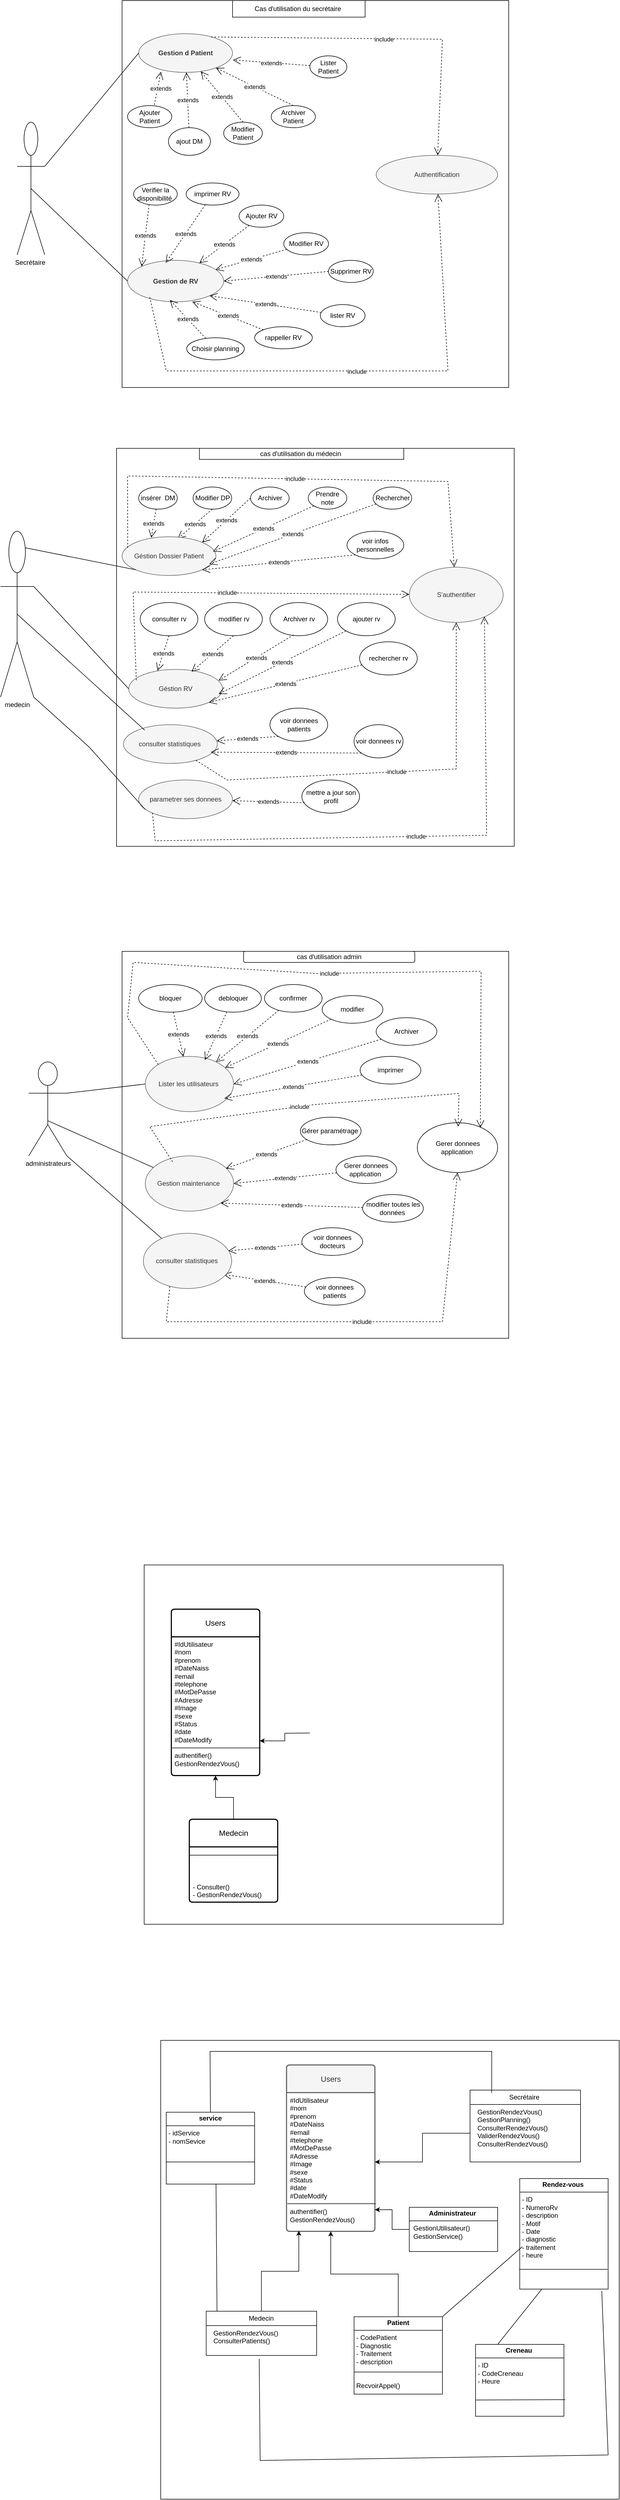 <mxfile version="24.8.8">
  <diagram id="C5RBs43oDa-KdzZeNtuy" name="Page-1">
    <mxGraphModel dx="1615" dy="803" grid="1" gridSize="10" guides="1" tooltips="1" connect="1" arrows="1" fold="1" page="1" pageScale="1" pageWidth="827" pageHeight="1169" math="0" shadow="0">
      <root>
        <mxCell id="WIyWlLk6GJQsqaUBKTNV-0" />
        <mxCell id="WIyWlLk6GJQsqaUBKTNV-1" parent="WIyWlLk6GJQsqaUBKTNV-0" />
        <mxCell id="-azY2W3yGZLZTdUkkEGY-0" value="" style="whiteSpace=wrap;html=1;aspect=fixed;" parent="WIyWlLk6GJQsqaUBKTNV-1" vertex="1">
          <mxGeometry x="250" y="20" width="700" height="700" as="geometry" />
        </mxCell>
        <mxCell id="QETnrpiUQnyJiMyGGkn6-22" value="" style="whiteSpace=wrap;html=1;aspect=fixed;" vertex="1" parent="WIyWlLk6GJQsqaUBKTNV-1">
          <mxGeometry x="320" y="3710" width="830" height="830" as="geometry" />
        </mxCell>
        <mxCell id="-azY2W3yGZLZTdUkkEGY-1" value="Cas d&#39;utilisation du secrétaire&amp;nbsp;" style="rounded=0;whiteSpace=wrap;html=1;" parent="WIyWlLk6GJQsqaUBKTNV-1" vertex="1">
          <mxGeometry x="450" y="20" width="240" height="30" as="geometry" />
        </mxCell>
        <mxCell id="-azY2W3yGZLZTdUkkEGY-2" value="Secrétaire&amp;nbsp;" style="shape=umlActor;verticalLabelPosition=bottom;verticalAlign=top;html=1;outlineConnect=0;" parent="WIyWlLk6GJQsqaUBKTNV-1" vertex="1">
          <mxGeometry x="60" y="240" width="50" height="240" as="geometry" />
        </mxCell>
        <mxCell id="-azY2W3yGZLZTdUkkEGY-4" value="Gestion d Patient" style="ellipse;whiteSpace=wrap;html=1;fillColor=#f5f5f5;fontColor=#333333;strokeColor=#666666;fontStyle=1" parent="WIyWlLk6GJQsqaUBKTNV-1" vertex="1">
          <mxGeometry x="280" y="80" width="170" height="70" as="geometry" />
        </mxCell>
        <mxCell id="-azY2W3yGZLZTdUkkEGY-6" value="extends" style="endArrow=open;endSize=12;dashed=1;html=1;rounded=0;exitX=0.5;exitY=1;exitDx=0;exitDy=0;entryX=0.238;entryY=0.983;entryDx=0;entryDy=0;entryPerimeter=0;" parent="WIyWlLk6GJQsqaUBKTNV-1" source="-azY2W3yGZLZTdUkkEGY-7" target="-azY2W3yGZLZTdUkkEGY-4" edge="1">
          <mxGeometry x="0.408" y="-6" width="160" relative="1" as="geometry">
            <mxPoint x="310" y="280" as="sourcePoint" />
            <mxPoint x="310" y="170" as="targetPoint" />
            <Array as="points" />
            <mxPoint y="-1" as="offset" />
          </mxGeometry>
        </mxCell>
        <mxCell id="-azY2W3yGZLZTdUkkEGY-7" value="Ajouter Patient" style="ellipse;whiteSpace=wrap;html=1;" parent="WIyWlLk6GJQsqaUBKTNV-1" vertex="1">
          <mxGeometry x="260" y="210" width="80" height="40" as="geometry" />
        </mxCell>
        <mxCell id="-azY2W3yGZLZTdUkkEGY-8" value="" style="endArrow=none;html=1;rounded=0;exitX=1;exitY=0.333;exitDx=0;exitDy=0;exitPerimeter=0;entryX=0;entryY=0.5;entryDx=0;entryDy=0;" parent="WIyWlLk6GJQsqaUBKTNV-1" source="-azY2W3yGZLZTdUkkEGY-2" target="-azY2W3yGZLZTdUkkEGY-4" edge="1">
          <mxGeometry width="50" height="50" relative="1" as="geometry">
            <mxPoint x="200" y="390" as="sourcePoint" />
            <mxPoint x="250" y="340" as="targetPoint" />
          </mxGeometry>
        </mxCell>
        <mxCell id="-azY2W3yGZLZTdUkkEGY-9" value="Modifier Patient" style="ellipse;whiteSpace=wrap;html=1;" parent="WIyWlLk6GJQsqaUBKTNV-1" vertex="1">
          <mxGeometry x="434" y="240" width="70" height="40" as="geometry" />
        </mxCell>
        <mxCell id="-azY2W3yGZLZTdUkkEGY-10" value="extends" style="endArrow=open;endSize=12;dashed=1;html=1;rounded=0;exitX=0.5;exitY=0;exitDx=0;exitDy=0;" parent="WIyWlLk6GJQsqaUBKTNV-1" source="-azY2W3yGZLZTdUkkEGY-9" target="-azY2W3yGZLZTdUkkEGY-4" edge="1">
          <mxGeometry width="160" relative="1" as="geometry">
            <mxPoint x="429" y="280" as="sourcePoint" />
            <mxPoint x="444" y="330" as="targetPoint" />
            <Array as="points" />
          </mxGeometry>
        </mxCell>
        <mxCell id="-azY2W3yGZLZTdUkkEGY-12" value="Archiver Patient" style="ellipse;whiteSpace=wrap;html=1;" parent="WIyWlLk6GJQsqaUBKTNV-1" vertex="1">
          <mxGeometry x="520" y="210" width="80" height="40" as="geometry" />
        </mxCell>
        <mxCell id="-azY2W3yGZLZTdUkkEGY-13" value="extends" style="endArrow=open;endSize=12;dashed=1;html=1;rounded=0;exitX=0.5;exitY=0;exitDx=0;exitDy=0;" parent="WIyWlLk6GJQsqaUBKTNV-1" source="-azY2W3yGZLZTdUkkEGY-12" target="-azY2W3yGZLZTdUkkEGY-4" edge="1">
          <mxGeometry width="160" relative="1" as="geometry">
            <mxPoint x="492.5" y="310" as="sourcePoint" />
            <mxPoint x="407.5" y="362" as="targetPoint" />
            <Array as="points" />
          </mxGeometry>
        </mxCell>
        <mxCell id="-azY2W3yGZLZTdUkkEGY-16" value="Gestion de RV" style="ellipse;whiteSpace=wrap;html=1;fillColor=#f5f5f5;fontColor=#333333;strokeColor=#666666;fontStyle=1" parent="WIyWlLk6GJQsqaUBKTNV-1" vertex="1">
          <mxGeometry x="260" y="490" width="174" height="75" as="geometry" />
        </mxCell>
        <mxCell id="-azY2W3yGZLZTdUkkEGY-17" value="Supprimer RV" style="ellipse;whiteSpace=wrap;html=1;" parent="WIyWlLk6GJQsqaUBKTNV-1" vertex="1">
          <mxGeometry x="623.79" y="490" width="81" height="40" as="geometry" />
        </mxCell>
        <mxCell id="-azY2W3yGZLZTdUkkEGY-18" value="extends" style="endArrow=open;endSize=12;dashed=1;html=1;rounded=0;exitX=0;exitY=0.5;exitDx=0;exitDy=0;entryX=1;entryY=0.5;entryDx=0;entryDy=0;" parent="WIyWlLk6GJQsqaUBKTNV-1" source="-azY2W3yGZLZTdUkkEGY-17" target="-azY2W3yGZLZTdUkkEGY-16" edge="1">
          <mxGeometry width="160" relative="1" as="geometry">
            <mxPoint x="502.5" y="470" as="sourcePoint" />
            <mxPoint x="417.5" y="522" as="targetPoint" />
            <Array as="points" />
          </mxGeometry>
        </mxCell>
        <mxCell id="-azY2W3yGZLZTdUkkEGY-19" value="extends" style="endArrow=open;endSize=12;dashed=1;html=1;rounded=0;" parent="WIyWlLk6GJQsqaUBKTNV-1" source="-azY2W3yGZLZTdUkkEGY-22" target="-azY2W3yGZLZTdUkkEGY-16" edge="1">
          <mxGeometry width="160" relative="1" as="geometry">
            <mxPoint x="371" y="430" as="sourcePoint" />
            <mxPoint x="454" y="490" as="targetPoint" />
            <Array as="points" />
          </mxGeometry>
        </mxCell>
        <mxCell id="-azY2W3yGZLZTdUkkEGY-20" value="extends" style="endArrow=open;endSize=12;dashed=1;html=1;rounded=0;" parent="WIyWlLk6GJQsqaUBKTNV-1" source="-azY2W3yGZLZTdUkkEGY-21" target="-azY2W3yGZLZTdUkkEGY-16" edge="1">
          <mxGeometry width="160" relative="1" as="geometry">
            <mxPoint x="320" y="440" as="sourcePoint" />
            <mxPoint x="340" y="520" as="targetPoint" />
            <Array as="points" />
          </mxGeometry>
        </mxCell>
        <mxCell id="-azY2W3yGZLZTdUkkEGY-22" value="Modifier RV" style="ellipse;whiteSpace=wrap;html=1;" parent="WIyWlLk6GJQsqaUBKTNV-1" vertex="1">
          <mxGeometry x="542.79" y="440" width="81" height="40" as="geometry" />
        </mxCell>
        <mxCell id="-azY2W3yGZLZTdUkkEGY-26" value="" style="endArrow=open;endSize=12;dashed=1;html=1;rounded=0;exitX=0.772;exitY=0.084;exitDx=0;exitDy=0;exitPerimeter=0;" parent="WIyWlLk6GJQsqaUBKTNV-1" source="-azY2W3yGZLZTdUkkEGY-4" target="-azY2W3yGZLZTdUkkEGY-32" edge="1">
          <mxGeometry width="160" relative="1" as="geometry">
            <mxPoint x="320" y="440" as="sourcePoint" />
            <mxPoint x="348" y="535" as="targetPoint" />
            <Array as="points">
              <mxPoint x="830" y="90" />
            </Array>
          </mxGeometry>
        </mxCell>
        <mxCell id="-azY2W3yGZLZTdUkkEGY-33" value="include" style="edgeLabel;html=1;align=center;verticalAlign=middle;resizable=0;points=[];" parent="-azY2W3yGZLZTdUkkEGY-26" vertex="1" connectable="0">
          <mxGeometry x="-0.005" y="-1" relative="1" as="geometry">
            <mxPoint as="offset" />
          </mxGeometry>
        </mxCell>
        <mxCell id="-azY2W3yGZLZTdUkkEGY-21" value="Ajouter RV" style="ellipse;whiteSpace=wrap;html=1;" parent="WIyWlLk6GJQsqaUBKTNV-1" vertex="1">
          <mxGeometry x="461.79" y="390" width="81" height="40" as="geometry" />
        </mxCell>
        <mxCell id="-azY2W3yGZLZTdUkkEGY-27" value="lister RV" style="ellipse;whiteSpace=wrap;html=1;" parent="WIyWlLk6GJQsqaUBKTNV-1" vertex="1">
          <mxGeometry x="609" y="570" width="81" height="40" as="geometry" />
        </mxCell>
        <mxCell id="-azY2W3yGZLZTdUkkEGY-28" value="extends" style="endArrow=open;endSize=12;dashed=1;html=1;rounded=0;entryX=1;entryY=1;entryDx=0;entryDy=0;" parent="WIyWlLk6GJQsqaUBKTNV-1" source="-azY2W3yGZLZTdUkkEGY-27" target="-azY2W3yGZLZTdUkkEGY-16" edge="1">
          <mxGeometry width="160" relative="1" as="geometry">
            <mxPoint x="513" y="532.5" as="sourcePoint" />
            <mxPoint x="490" y="682.5" as="targetPoint" />
            <Array as="points" />
          </mxGeometry>
        </mxCell>
        <mxCell id="-azY2W3yGZLZTdUkkEGY-30" value="Lister Patient" style="ellipse;whiteSpace=wrap;html=1;" parent="WIyWlLk6GJQsqaUBKTNV-1" vertex="1">
          <mxGeometry x="590" y="120" width="67" height="40" as="geometry" />
        </mxCell>
        <mxCell id="-azY2W3yGZLZTdUkkEGY-31" value="extends" style="endArrow=open;endSize=12;dashed=1;html=1;rounded=0;entryX=1.004;entryY=0.678;entryDx=0;entryDy=0;entryPerimeter=0;" parent="WIyWlLk6GJQsqaUBKTNV-1" source="-azY2W3yGZLZTdUkkEGY-30" target="-azY2W3yGZLZTdUkkEGY-4" edge="1">
          <mxGeometry width="160" relative="1" as="geometry">
            <mxPoint x="502" y="280" as="sourcePoint" />
            <mxPoint x="407" y="330" as="targetPoint" />
            <Array as="points" />
          </mxGeometry>
        </mxCell>
        <mxCell id="-azY2W3yGZLZTdUkkEGY-32" value="Authentification" style="ellipse;whiteSpace=wrap;html=1;fillColor=#f5f5f5;fontColor=#333333;strokeColor=#666666;" parent="WIyWlLk6GJQsqaUBKTNV-1" vertex="1">
          <mxGeometry x="710" y="300" width="220" height="70" as="geometry" />
        </mxCell>
        <mxCell id="-azY2W3yGZLZTdUkkEGY-34" value="" style="endArrow=open;endSize=12;dashed=1;html=1;rounded=0;exitX=0.231;exitY=0.884;exitDx=0;exitDy=0;exitPerimeter=0;" parent="WIyWlLk6GJQsqaUBKTNV-1" source="-azY2W3yGZLZTdUkkEGY-16" target="-azY2W3yGZLZTdUkkEGY-32" edge="1">
          <mxGeometry width="160" relative="1" as="geometry">
            <mxPoint x="318" y="640" as="sourcePoint" />
            <mxPoint x="900" y="720" as="targetPoint" />
            <Array as="points">
              <mxPoint x="330" y="690" />
              <mxPoint x="840" y="690" />
            </Array>
          </mxGeometry>
        </mxCell>
        <mxCell id="-azY2W3yGZLZTdUkkEGY-35" value="include" style="edgeLabel;html=1;align=center;verticalAlign=middle;resizable=0;points=[];" parent="-azY2W3yGZLZTdUkkEGY-34" vertex="1" connectable="0">
          <mxGeometry x="-0.005" y="-1" relative="1" as="geometry">
            <mxPoint as="offset" />
          </mxGeometry>
        </mxCell>
        <mxCell id="-azY2W3yGZLZTdUkkEGY-40" value="ajout DM" style="ellipse;whiteSpace=wrap;html=1;" parent="WIyWlLk6GJQsqaUBKTNV-1" vertex="1">
          <mxGeometry x="334" y="250" width="76" height="50" as="geometry" />
        </mxCell>
        <mxCell id="-azY2W3yGZLZTdUkkEGY-41" value="extends" style="endArrow=open;endSize=12;dashed=1;html=1;rounded=0;" parent="WIyWlLk6GJQsqaUBKTNV-1" source="-azY2W3yGZLZTdUkkEGY-40" target="-azY2W3yGZLZTdUkkEGY-4" edge="1">
          <mxGeometry width="160" relative="1" as="geometry">
            <mxPoint x="330" y="420" as="sourcePoint" />
            <mxPoint x="270" y="525" as="targetPoint" />
            <Array as="points" />
          </mxGeometry>
        </mxCell>
        <mxCell id="-azY2W3yGZLZTdUkkEGY-45" value="rappeller RV" style="ellipse;whiteSpace=wrap;html=1;" parent="WIyWlLk6GJQsqaUBKTNV-1" vertex="1">
          <mxGeometry x="490.0" y="610" width="104.43" height="40" as="geometry" />
        </mxCell>
        <mxCell id="-azY2W3yGZLZTdUkkEGY-46" value="extends" style="endArrow=open;endSize=12;dashed=1;html=1;rounded=0;entryX=0.673;entryY=0.997;entryDx=0;entryDy=0;entryPerimeter=0;" parent="WIyWlLk6GJQsqaUBKTNV-1" source="-azY2W3yGZLZTdUkkEGY-45" target="-azY2W3yGZLZTdUkkEGY-16" edge="1">
          <mxGeometry width="160" relative="1" as="geometry">
            <mxPoint x="427.93" y="548.5" as="sourcePoint" />
            <mxPoint x="303.0" y="580" as="targetPoint" />
            <Array as="points" />
          </mxGeometry>
        </mxCell>
        <mxCell id="-azY2W3yGZLZTdUkkEGY-52" value="" style="whiteSpace=wrap;html=1;aspect=fixed;" parent="WIyWlLk6GJQsqaUBKTNV-1" vertex="1">
          <mxGeometry x="240" y="830" width="720" height="720" as="geometry" />
        </mxCell>
        <mxCell id="-azY2W3yGZLZTdUkkEGY-53" value="medecin" style="shape=umlActor;verticalLabelPosition=bottom;verticalAlign=top;html=1;outlineConnect=0;" parent="WIyWlLk6GJQsqaUBKTNV-1" vertex="1">
          <mxGeometry x="30" y="980" width="60" height="300" as="geometry" />
        </mxCell>
        <mxCell id="-azY2W3yGZLZTdUkkEGY-54" value="extends" style="endArrow=open;endSize=12;dashed=1;html=1;rounded=0;entryX=0.593;entryY=0.046;entryDx=0;entryDy=0;exitX=0.5;exitY=1;exitDx=0;exitDy=0;entryPerimeter=0;" parent="WIyWlLk6GJQsqaUBKTNV-1" source="-azY2W3yGZLZTdUkkEGY-60" target="-azY2W3yGZLZTdUkkEGY-56" edge="1">
          <mxGeometry width="160" relative="1" as="geometry">
            <mxPoint x="470" y="960" as="sourcePoint" />
            <mxPoint x="367" y="1010" as="targetPoint" />
            <Array as="points" />
          </mxGeometry>
        </mxCell>
        <mxCell id="-azY2W3yGZLZTdUkkEGY-55" value="insérer&amp;nbsp; DM" style="ellipse;whiteSpace=wrap;html=1;" parent="WIyWlLk6GJQsqaUBKTNV-1" vertex="1">
          <mxGeometry x="280" y="900" width="70" height="40" as="geometry" />
        </mxCell>
        <mxCell id="-azY2W3yGZLZTdUkkEGY-56" value="Géstion Dossier Patient" style="ellipse;whiteSpace=wrap;html=1;fillColor=#f5f5f5;fontColor=#333333;strokeColor=#666666;" parent="WIyWlLk6GJQsqaUBKTNV-1" vertex="1">
          <mxGeometry x="250" y="990" width="170" height="70" as="geometry" />
        </mxCell>
        <mxCell id="-azY2W3yGZLZTdUkkEGY-58" value="cas d&#39;utilisation du médecin&amp;nbsp;" style="rounded=0;whiteSpace=wrap;html=1;" parent="WIyWlLk6GJQsqaUBKTNV-1" vertex="1">
          <mxGeometry x="390" y="830" width="370" height="20" as="geometry" />
        </mxCell>
        <mxCell id="-azY2W3yGZLZTdUkkEGY-59" value="extends" style="endArrow=open;endSize=12;dashed=1;html=1;rounded=0;entryX=0.311;entryY=0.023;entryDx=0;entryDy=0;entryPerimeter=0;" parent="WIyWlLk6GJQsqaUBKTNV-1" source="-azY2W3yGZLZTdUkkEGY-55" target="-azY2W3yGZLZTdUkkEGY-56" edge="1">
          <mxGeometry width="160" relative="1" as="geometry">
            <mxPoint x="365" y="960" as="sourcePoint" />
            <mxPoint x="280" y="1020" as="targetPoint" />
            <Array as="points" />
          </mxGeometry>
        </mxCell>
        <mxCell id="-azY2W3yGZLZTdUkkEGY-60" value="Modifier DP" style="ellipse;whiteSpace=wrap;html=1;" parent="WIyWlLk6GJQsqaUBKTNV-1" vertex="1">
          <mxGeometry x="378.5" y="900" width="70" height="40" as="geometry" />
        </mxCell>
        <mxCell id="-azY2W3yGZLZTdUkkEGY-61" value="Archiver" style="ellipse;whiteSpace=wrap;html=1;" parent="WIyWlLk6GJQsqaUBKTNV-1" vertex="1">
          <mxGeometry x="482.5" y="900" width="70" height="40" as="geometry" />
        </mxCell>
        <mxCell id="-azY2W3yGZLZTdUkkEGY-62" value="extends" style="endArrow=open;endSize=12;dashed=1;html=1;rounded=0;entryX=1;entryY=0;entryDx=0;entryDy=0;exitX=0;exitY=0.5;exitDx=0;exitDy=0;" parent="WIyWlLk6GJQsqaUBKTNV-1" source="-azY2W3yGZLZTdUkkEGY-61" target="-azY2W3yGZLZTdUkkEGY-56" edge="1">
          <mxGeometry width="160" relative="1" as="geometry">
            <mxPoint x="480" y="970" as="sourcePoint" />
            <mxPoint x="351" y="1023" as="targetPoint" />
            <Array as="points" />
          </mxGeometry>
        </mxCell>
        <mxCell id="-azY2W3yGZLZTdUkkEGY-63" value="Prendre note" style="ellipse;whiteSpace=wrap;html=1;" parent="WIyWlLk6GJQsqaUBKTNV-1" vertex="1">
          <mxGeometry x="587.0" y="900" width="70" height="40" as="geometry" />
        </mxCell>
        <mxCell id="-azY2W3yGZLZTdUkkEGY-64" value="extends" style="endArrow=open;endSize=12;dashed=1;html=1;rounded=0;entryX=0.969;entryY=0.383;entryDx=0;entryDy=0;entryPerimeter=0;exitX=0;exitY=1;exitDx=0;exitDy=0;" parent="WIyWlLk6GJQsqaUBKTNV-1" source="-azY2W3yGZLZTdUkkEGY-63" target="-azY2W3yGZLZTdUkkEGY-56" edge="1">
          <mxGeometry width="160" relative="1" as="geometry">
            <mxPoint x="590" y="1025" as="sourcePoint" />
            <mxPoint x="410" y="1040" as="targetPoint" />
            <Array as="points" />
          </mxGeometry>
        </mxCell>
        <mxCell id="-azY2W3yGZLZTdUkkEGY-65" value="extends" style="endArrow=open;endSize=12;dashed=1;html=1;rounded=0;entryX=0.397;entryY=0.059;entryDx=0;entryDy=0;entryPerimeter=0;" parent="WIyWlLk6GJQsqaUBKTNV-1" source="-azY2W3yGZLZTdUkkEGY-66" target="-azY2W3yGZLZTdUkkEGY-16" edge="1">
          <mxGeometry width="160" relative="1" as="geometry">
            <mxPoint x="235.21" y="416" as="sourcePoint" />
            <mxPoint x="328.21" y="524" as="targetPoint" />
            <Array as="points" />
          </mxGeometry>
        </mxCell>
        <mxCell id="-azY2W3yGZLZTdUkkEGY-66" value="imprimer RV" style="ellipse;whiteSpace=wrap;html=1;" parent="WIyWlLk6GJQsqaUBKTNV-1" vertex="1">
          <mxGeometry x="366" y="350" width="95.79" height="40" as="geometry" />
        </mxCell>
        <mxCell id="-azY2W3yGZLZTdUkkEGY-68" value="Verifier la disponibilité&amp;nbsp;" style="ellipse;whiteSpace=wrap;html=1;" parent="WIyWlLk6GJQsqaUBKTNV-1" vertex="1">
          <mxGeometry x="271" y="350" width="79" height="40" as="geometry" />
        </mxCell>
        <mxCell id="-azY2W3yGZLZTdUkkEGY-69" value="extends" style="endArrow=open;endSize=12;dashed=1;html=1;rounded=0;exitX=0.354;exitY=0.973;exitDx=0;exitDy=0;exitPerimeter=0;entryX=0;entryY=0;entryDx=0;entryDy=0;" parent="WIyWlLk6GJQsqaUBKTNV-1" source="-azY2W3yGZLZTdUkkEGY-68" target="-azY2W3yGZLZTdUkkEGY-16" edge="1">
          <mxGeometry width="160" relative="1" as="geometry">
            <mxPoint x="557" y="130" as="sourcePoint" />
            <mxPoint x="363" y="490" as="targetPoint" />
            <Array as="points" />
          </mxGeometry>
        </mxCell>
        <mxCell id="-azY2W3yGZLZTdUkkEGY-83" value="Choisir planning" style="ellipse;whiteSpace=wrap;html=1;" parent="WIyWlLk6GJQsqaUBKTNV-1" vertex="1">
          <mxGeometry x="367.0" y="630" width="104.43" height="40" as="geometry" />
        </mxCell>
        <mxCell id="-azY2W3yGZLZTdUkkEGY-84" value="extends" style="endArrow=open;endSize=12;dashed=1;html=1;rounded=0;entryX=0.44;entryY=0.955;entryDx=0;entryDy=0;entryPerimeter=0;" parent="WIyWlLk6GJQsqaUBKTNV-1" source="-azY2W3yGZLZTdUkkEGY-83" target="-azY2W3yGZLZTdUkkEGY-16" edge="1">
          <mxGeometry width="160" relative="1" as="geometry">
            <mxPoint x="299.93" y="558.5" as="sourcePoint" />
            <mxPoint x="430" y="549" as="targetPoint" />
            <Array as="points" />
          </mxGeometry>
        </mxCell>
        <mxCell id="-azY2W3yGZLZTdUkkEGY-86" value="" style="endArrow=none;html=1;rounded=0;exitX=0.5;exitY=0.5;exitDx=0;exitDy=0;exitPerimeter=0;entryX=0;entryY=0.5;entryDx=0;entryDy=0;" parent="WIyWlLk6GJQsqaUBKTNV-1" source="-azY2W3yGZLZTdUkkEGY-2" target="-azY2W3yGZLZTdUkkEGY-16" edge="1">
          <mxGeometry width="50" height="50" relative="1" as="geometry">
            <mxPoint x="184.5" y="220" as="sourcePoint" />
            <mxPoint x="365.5" y="454" as="targetPoint" />
          </mxGeometry>
        </mxCell>
        <mxCell id="-azY2W3yGZLZTdUkkEGY-89" value="Géstion RV" style="ellipse;whiteSpace=wrap;html=1;fillColor=#f5f5f5;fontColor=#333333;strokeColor=#666666;" parent="WIyWlLk6GJQsqaUBKTNV-1" vertex="1">
          <mxGeometry x="262" y="1230" width="170" height="70" as="geometry" />
        </mxCell>
        <mxCell id="-azY2W3yGZLZTdUkkEGY-91" value="consulter rv" style="ellipse;whiteSpace=wrap;html=1;" parent="WIyWlLk6GJQsqaUBKTNV-1" vertex="1">
          <mxGeometry x="282.75" y="1109" width="104.5" height="60" as="geometry" />
        </mxCell>
        <mxCell id="-azY2W3yGZLZTdUkkEGY-92" value="extends" style="endArrow=open;endSize=12;dashed=1;html=1;rounded=0;exitX=0.5;exitY=1;exitDx=0;exitDy=0;entryX=0.307;entryY=0.036;entryDx=0;entryDy=0;entryPerimeter=0;" parent="WIyWlLk6GJQsqaUBKTNV-1" source="-azY2W3yGZLZTdUkkEGY-91" target="-azY2W3yGZLZTdUkkEGY-89" edge="1">
          <mxGeometry width="160" relative="1" as="geometry">
            <mxPoint x="380" y="1278.2" as="sourcePoint" />
            <mxPoint x="515" y="1220" as="targetPoint" />
            <Array as="points" />
          </mxGeometry>
        </mxCell>
        <mxCell id="-azY2W3yGZLZTdUkkEGY-93" value="modifier rv" style="ellipse;whiteSpace=wrap;html=1;" parent="WIyWlLk6GJQsqaUBKTNV-1" vertex="1">
          <mxGeometry x="399.5" y="1109" width="104.5" height="60" as="geometry" />
        </mxCell>
        <mxCell id="-azY2W3yGZLZTdUkkEGY-94" value="extends" style="endArrow=open;endSize=12;dashed=1;html=1;rounded=0;exitX=0.5;exitY=1;exitDx=0;exitDy=0;entryX=0.67;entryY=0.057;entryDx=0;entryDy=0;entryPerimeter=0;" parent="WIyWlLk6GJQsqaUBKTNV-1" source="-azY2W3yGZLZTdUkkEGY-93" target="-azY2W3yGZLZTdUkkEGY-89" edge="1">
          <mxGeometry width="160" relative="1" as="geometry">
            <mxPoint x="518.5" y="1258.2" as="sourcePoint" />
            <mxPoint x="477.5" y="1280" as="targetPoint" />
            <Array as="points" />
          </mxGeometry>
        </mxCell>
        <mxCell id="-azY2W3yGZLZTdUkkEGY-95" value="Archiver rv" style="ellipse;whiteSpace=wrap;html=1;" parent="WIyWlLk6GJQsqaUBKTNV-1" vertex="1">
          <mxGeometry x="517.75" y="1109" width="104.5" height="60" as="geometry" />
        </mxCell>
        <mxCell id="-azY2W3yGZLZTdUkkEGY-96" value="extends" style="endArrow=open;endSize=12;dashed=1;html=1;rounded=0;exitX=0.409;exitY=0.974;exitDx=0;exitDy=0;entryX=0.958;entryY=0.286;entryDx=0;entryDy=0;entryPerimeter=0;exitPerimeter=0;" parent="WIyWlLk6GJQsqaUBKTNV-1" source="-azY2W3yGZLZTdUkkEGY-95" target="-azY2W3yGZLZTdUkkEGY-89" edge="1">
          <mxGeometry width="160" relative="1" as="geometry">
            <mxPoint x="628.72" y="1279.2" as="sourcePoint" />
            <mxPoint x="484.22" y="1325" as="targetPoint" />
            <Array as="points" />
          </mxGeometry>
        </mxCell>
        <mxCell id="-azY2W3yGZLZTdUkkEGY-98" value="extends" style="endArrow=open;endSize=12;dashed=1;html=1;rounded=0;exitX=0;exitY=1;exitDx=0;exitDy=0;entryX=0.958;entryY=0.636;entryDx=0;entryDy=0;entryPerimeter=0;" parent="WIyWlLk6GJQsqaUBKTNV-1" source="-azY2W3yGZLZTdUkkEGY-99" target="-azY2W3yGZLZTdUkkEGY-89" edge="1">
          <mxGeometry width="160" relative="1" as="geometry">
            <mxPoint x="677.15" y="1349.2" as="sourcePoint" />
            <mxPoint x="471.43" y="1390" as="targetPoint" />
            <Array as="points" />
          </mxGeometry>
        </mxCell>
        <mxCell id="-azY2W3yGZLZTdUkkEGY-99" value="ajouter rv" style="ellipse;whiteSpace=wrap;html=1;" parent="WIyWlLk6GJQsqaUBKTNV-1" vertex="1">
          <mxGeometry x="640" y="1109" width="104.5" height="60" as="geometry" />
        </mxCell>
        <mxCell id="-azY2W3yGZLZTdUkkEGY-100" value="" style="endArrow=none;html=1;rounded=0;exitX=0.75;exitY=0.1;exitDx=0;exitDy=0;exitPerimeter=0;entryX=0;entryY=1;entryDx=0;entryDy=0;" parent="WIyWlLk6GJQsqaUBKTNV-1" source="-azY2W3yGZLZTdUkkEGY-53" target="-azY2W3yGZLZTdUkkEGY-56" edge="1">
          <mxGeometry width="50" height="50" relative="1" as="geometry">
            <mxPoint x="210" y="1110" as="sourcePoint" />
            <mxPoint x="260" y="1060" as="targetPoint" />
          </mxGeometry>
        </mxCell>
        <mxCell id="-azY2W3yGZLZTdUkkEGY-101" value="" style="endArrow=none;html=1;rounded=0;entryX=0;entryY=0.5;entryDx=0;entryDy=0;exitX=1;exitY=0.333;exitDx=0;exitDy=0;exitPerimeter=0;" parent="WIyWlLk6GJQsqaUBKTNV-1" source="-azY2W3yGZLZTdUkkEGY-53" target="-azY2W3yGZLZTdUkkEGY-89" edge="1">
          <mxGeometry width="50" height="50" relative="1" as="geometry">
            <mxPoint x="120" y="1160" as="sourcePoint" />
            <mxPoint x="285" y="1060" as="targetPoint" />
          </mxGeometry>
        </mxCell>
        <mxCell id="-azY2W3yGZLZTdUkkEGY-103" value="S&#39;authentifier" style="ellipse;whiteSpace=wrap;html=1;fillColor=#f5f5f5;fontColor=#333333;strokeColor=#666666;" parent="WIyWlLk6GJQsqaUBKTNV-1" vertex="1">
          <mxGeometry x="770" y="1045" width="170" height="100" as="geometry" />
        </mxCell>
        <mxCell id="-azY2W3yGZLZTdUkkEGY-104" value="include" style="endArrow=open;endSize=12;dashed=1;html=1;rounded=0;exitX=0.028;exitY=0.25;exitDx=0;exitDy=0;exitPerimeter=0;" parent="WIyWlLk6GJQsqaUBKTNV-1" source="-azY2W3yGZLZTdUkkEGY-52" target="-azY2W3yGZLZTdUkkEGY-103" edge="1">
          <mxGeometry width="160" relative="1" as="geometry">
            <mxPoint x="250" y="1020" as="sourcePoint" />
            <mxPoint x="732.83" y="1122.86" as="targetPoint" />
            <Array as="points">
              <mxPoint x="260" y="880" />
              <mxPoint x="840" y="890" />
            </Array>
          </mxGeometry>
        </mxCell>
        <mxCell id="-azY2W3yGZLZTdUkkEGY-105" value="include" style="endArrow=open;endSize=12;dashed=1;html=1;rounded=0;exitX=0.081;exitY=0.28;exitDx=0;exitDy=0;exitPerimeter=0;" parent="WIyWlLk6GJQsqaUBKTNV-1" source="-azY2W3yGZLZTdUkkEGY-89" target="-azY2W3yGZLZTdUkkEGY-103" edge="1">
          <mxGeometry width="160" relative="1" as="geometry">
            <mxPoint x="288.964" y="1301.223" as="sourcePoint" />
            <mxPoint x="735.62" y="1104.973" as="targetPoint" />
            <Array as="points">
              <mxPoint x="270" y="1090" />
            </Array>
          </mxGeometry>
        </mxCell>
        <mxCell id="-azY2W3yGZLZTdUkkEGY-106" value="consulter statistiques&amp;nbsp;" style="ellipse;whiteSpace=wrap;html=1;fillColor=#f5f5f5;fontColor=#333333;strokeColor=#666666;" parent="WIyWlLk6GJQsqaUBKTNV-1" vertex="1">
          <mxGeometry x="252.5" y="1330" width="170" height="70" as="geometry" />
        </mxCell>
        <mxCell id="-azY2W3yGZLZTdUkkEGY-108" value="" style="endArrow=none;html=1;rounded=0;exitX=0.5;exitY=0.5;exitDx=0;exitDy=0;exitPerimeter=0;entryX=0.226;entryY=0.141;entryDx=0;entryDy=0;entryPerimeter=0;" parent="WIyWlLk6GJQsqaUBKTNV-1" source="-azY2W3yGZLZTdUkkEGY-53" target="-azY2W3yGZLZTdUkkEGY-106" edge="1">
          <mxGeometry width="50" height="50" relative="1" as="geometry">
            <mxPoint x="260" y="1480" as="sourcePoint" />
            <mxPoint x="310" y="1430" as="targetPoint" />
          </mxGeometry>
        </mxCell>
        <mxCell id="-azY2W3yGZLZTdUkkEGY-109" value="voir donnees patients" style="ellipse;whiteSpace=wrap;html=1;" parent="WIyWlLk6GJQsqaUBKTNV-1" vertex="1">
          <mxGeometry x="517.75" y="1300" width="104.5" height="60" as="geometry" />
        </mxCell>
        <mxCell id="-azY2W3yGZLZTdUkkEGY-110" value="extends" style="endArrow=open;endSize=12;dashed=1;html=1;rounded=0;exitX=0;exitY=1;exitDx=0;exitDy=0;" parent="WIyWlLk6GJQsqaUBKTNV-1" source="-azY2W3yGZLZTdUkkEGY-109" target="-azY2W3yGZLZTdUkkEGY-106" edge="1">
          <mxGeometry width="160" relative="1" as="geometry">
            <mxPoint x="677.15" y="1429.2" as="sourcePoint" />
            <mxPoint x="427" y="1415" as="targetPoint" />
            <Array as="points" />
          </mxGeometry>
        </mxCell>
        <mxCell id="-azY2W3yGZLZTdUkkEGY-111" value="voir donnees rv" style="ellipse;whiteSpace=wrap;html=1;" parent="WIyWlLk6GJQsqaUBKTNV-1" vertex="1">
          <mxGeometry x="670" y="1330" width="88.75" height="60" as="geometry" />
        </mxCell>
        <mxCell id="-azY2W3yGZLZTdUkkEGY-112" value="extends" style="endArrow=open;endSize=12;dashed=1;html=1;rounded=0;exitX=0;exitY=1;exitDx=0;exitDy=0;entryX=0.931;entryY=0.709;entryDx=0;entryDy=0;entryPerimeter=0;" parent="WIyWlLk6GJQsqaUBKTNV-1" source="-azY2W3yGZLZTdUkkEGY-111" target="-azY2W3yGZLZTdUkkEGY-106" edge="1">
          <mxGeometry width="160" relative="1" as="geometry">
            <mxPoint x="716.94" y="1499.2" as="sourcePoint" />
            <mxPoint x="410" y="1390" as="targetPoint" />
            <Array as="points" />
          </mxGeometry>
        </mxCell>
        <mxCell id="-azY2W3yGZLZTdUkkEGY-113" value="parametrer ses donnees" style="ellipse;whiteSpace=wrap;html=1;fillColor=#f5f5f5;fontColor=#333333;strokeColor=#666666;" parent="WIyWlLk6GJQsqaUBKTNV-1" vertex="1">
          <mxGeometry x="280" y="1430" width="170" height="70" as="geometry" />
        </mxCell>
        <mxCell id="-azY2W3yGZLZTdUkkEGY-114" value="mettre a jour son profil" style="ellipse;whiteSpace=wrap;html=1;" parent="WIyWlLk6GJQsqaUBKTNV-1" vertex="1">
          <mxGeometry x="575.5" y="1430" width="104.5" height="60" as="geometry" />
        </mxCell>
        <mxCell id="-azY2W3yGZLZTdUkkEGY-116" value="extends" style="endArrow=open;endSize=12;dashed=1;html=1;rounded=0;exitX=0.049;exitY=0.687;exitDx=0;exitDy=0;exitPerimeter=0;" parent="WIyWlLk6GJQsqaUBKTNV-1" source="-azY2W3yGZLZTdUkkEGY-114" target="-azY2W3yGZLZTdUkkEGY-113" edge="1">
          <mxGeometry width="160" relative="1" as="geometry">
            <mxPoint x="654" y="1381" as="sourcePoint" />
            <mxPoint x="419" y="1410" as="targetPoint" />
            <Array as="points" />
          </mxGeometry>
        </mxCell>
        <mxCell id="-azY2W3yGZLZTdUkkEGY-120" value="include" style="endArrow=open;endSize=12;dashed=1;html=1;rounded=0;" parent="WIyWlLk6GJQsqaUBKTNV-1" source="-azY2W3yGZLZTdUkkEGY-106" target="-azY2W3yGZLZTdUkkEGY-103" edge="1">
          <mxGeometry width="160" relative="1" as="geometry">
            <mxPoint x="359" y="1350" as="sourcePoint" />
            <mxPoint x="872" y="1163" as="targetPoint" />
            <Array as="points">
              <mxPoint x="440" y="1430" />
              <mxPoint x="855" y="1410" />
            </Array>
          </mxGeometry>
        </mxCell>
        <mxCell id="-azY2W3yGZLZTdUkkEGY-121" value="include" style="endArrow=open;endSize=12;dashed=1;html=1;rounded=0;entryX=0.8;entryY=0.893;entryDx=0;entryDy=0;entryPerimeter=0;exitX=0;exitY=1;exitDx=0;exitDy=0;" parent="WIyWlLk6GJQsqaUBKTNV-1" source="-azY2W3yGZLZTdUkkEGY-113" target="-azY2W3yGZLZTdUkkEGY-103" edge="1">
          <mxGeometry width="160" relative="1" as="geometry">
            <mxPoint x="372" y="1510" as="sourcePoint" />
            <mxPoint x="834" y="1170" as="targetPoint" />
            <Array as="points">
              <mxPoint x="310" y="1540" />
              <mxPoint x="910" y="1530" />
            </Array>
          </mxGeometry>
        </mxCell>
        <mxCell id="-azY2W3yGZLZTdUkkEGY-122" value="Rechercher" style="ellipse;whiteSpace=wrap;html=1;" parent="WIyWlLk6GJQsqaUBKTNV-1" vertex="1">
          <mxGeometry x="704.5" y="900" width="70" height="40" as="geometry" />
        </mxCell>
        <mxCell id="-azY2W3yGZLZTdUkkEGY-123" value="extends" style="endArrow=open;endSize=12;dashed=1;html=1;rounded=0;entryX=0.929;entryY=0.707;entryDx=0;entryDy=0;entryPerimeter=0;" parent="WIyWlLk6GJQsqaUBKTNV-1" source="-azY2W3yGZLZTdUkkEGY-122" target="-azY2W3yGZLZTdUkkEGY-56" edge="1">
          <mxGeometry width="160" relative="1" as="geometry">
            <mxPoint x="615" y="954" as="sourcePoint" />
            <mxPoint x="425" y="1027" as="targetPoint" />
            <Array as="points" />
          </mxGeometry>
        </mxCell>
        <mxCell id="-azY2W3yGZLZTdUkkEGY-124" value="rechercher rv" style="ellipse;whiteSpace=wrap;html=1;" parent="WIyWlLk6GJQsqaUBKTNV-1" vertex="1">
          <mxGeometry x="680" y="1180" width="104.5" height="60" as="geometry" />
        </mxCell>
        <mxCell id="-azY2W3yGZLZTdUkkEGY-125" value="extends" style="endArrow=open;endSize=12;dashed=1;html=1;rounded=0;entryX=1;entryY=1;entryDx=0;entryDy=0;" parent="WIyWlLk6GJQsqaUBKTNV-1" source="-azY2W3yGZLZTdUkkEGY-124" target="-azY2W3yGZLZTdUkkEGY-89" edge="1">
          <mxGeometry width="160" relative="1" as="geometry">
            <mxPoint x="665" y="1170" as="sourcePoint" />
            <mxPoint x="435" y="1285" as="targetPoint" />
            <Array as="points" />
          </mxGeometry>
        </mxCell>
        <mxCell id="-azY2W3yGZLZTdUkkEGY-126" value="" style="endArrow=none;html=1;rounded=0;exitX=1;exitY=1;exitDx=0;exitDy=0;exitPerimeter=0;entryX=0.069;entryY=0.76;entryDx=0;entryDy=0;entryPerimeter=0;" parent="WIyWlLk6GJQsqaUBKTNV-1" source="-azY2W3yGZLZTdUkkEGY-53" target="-azY2W3yGZLZTdUkkEGY-113" edge="1">
          <mxGeometry width="50" height="50" relative="1" as="geometry">
            <mxPoint x="130" y="1170" as="sourcePoint" />
            <mxPoint x="308" y="1350" as="targetPoint" />
            <Array as="points">
              <mxPoint x="190" y="1370" />
            </Array>
          </mxGeometry>
        </mxCell>
        <mxCell id="-azY2W3yGZLZTdUkkEGY-128" value="voir infos personnelles" style="ellipse;whiteSpace=wrap;html=1;" parent="WIyWlLk6GJQsqaUBKTNV-1" vertex="1">
          <mxGeometry x="657.25" y="980" width="102.75" height="50" as="geometry" />
        </mxCell>
        <mxCell id="-azY2W3yGZLZTdUkkEGY-129" value="extends" style="endArrow=open;endSize=12;dashed=1;html=1;rounded=0;entryX=1;entryY=1;entryDx=0;entryDy=0;exitX=0;exitY=1;exitDx=0;exitDy=0;" parent="WIyWlLk6GJQsqaUBKTNV-1" source="-azY2W3yGZLZTdUkkEGY-128" target="-azY2W3yGZLZTdUkkEGY-56" edge="1">
          <mxGeometry width="160" relative="1" as="geometry">
            <mxPoint x="720" y="941" as="sourcePoint" />
            <mxPoint x="418" y="1049" as="targetPoint" />
            <Array as="points" />
          </mxGeometry>
        </mxCell>
        <mxCell id="-azY2W3yGZLZTdUkkEGY-130" value="" style="whiteSpace=wrap;html=1;aspect=fixed;" parent="WIyWlLk6GJQsqaUBKTNV-1" vertex="1">
          <mxGeometry x="250" y="1740" width="700" height="700" as="geometry" />
        </mxCell>
        <mxCell id="-azY2W3yGZLZTdUkkEGY-131" value="administrateurs" style="shape=umlActor;verticalLabelPosition=bottom;verticalAlign=top;html=1;outlineConnect=0;" parent="WIyWlLk6GJQsqaUBKTNV-1" vertex="1">
          <mxGeometry x="81" y="1940" width="69" height="170" as="geometry" />
        </mxCell>
        <mxCell id="-azY2W3yGZLZTdUkkEGY-133" value="Lister les utilisateurs&amp;nbsp;" style="ellipse;whiteSpace=wrap;html=1;fillColor=#f5f5f5;fontColor=#333333;strokeColor=#666666;" parent="WIyWlLk6GJQsqaUBKTNV-1" vertex="1">
          <mxGeometry x="292" y="1930" width="160" height="100" as="geometry" />
        </mxCell>
        <mxCell id="-azY2W3yGZLZTdUkkEGY-134" value="extends" style="endArrow=open;endSize=12;dashed=1;html=1;rounded=0;" parent="WIyWlLk6GJQsqaUBKTNV-1" source="-azY2W3yGZLZTdUkkEGY-136" target="-azY2W3yGZLZTdUkkEGY-133" edge="1">
          <mxGeometry width="160" relative="1" as="geometry">
            <mxPoint x="579.5" y="1972" as="sourcePoint" />
            <mxPoint x="448.5" y="1968" as="targetPoint" />
            <Array as="points" />
          </mxGeometry>
        </mxCell>
        <mxCell id="-azY2W3yGZLZTdUkkEGY-136" value="bloquer" style="ellipse;whiteSpace=wrap;html=1;" parent="WIyWlLk6GJQsqaUBKTNV-1" vertex="1">
          <mxGeometry x="280" y="1800" width="115" height="50" as="geometry" />
        </mxCell>
        <mxCell id="-azY2W3yGZLZTdUkkEGY-137" value="confirmer" style="ellipse;whiteSpace=wrap;html=1;" parent="WIyWlLk6GJQsqaUBKTNV-1" vertex="1">
          <mxGeometry x="507.77" y="1800" width="104.46" height="50" as="geometry" />
        </mxCell>
        <mxCell id="-azY2W3yGZLZTdUkkEGY-138" value="debloquer" style="ellipse;whiteSpace=wrap;html=1;" parent="WIyWlLk6GJQsqaUBKTNV-1" vertex="1">
          <mxGeometry x="399.5" y="1800" width="102.75" height="50" as="geometry" />
        </mxCell>
        <mxCell id="-azY2W3yGZLZTdUkkEGY-139" value="extends" style="endArrow=open;endSize=12;dashed=1;html=1;rounded=0;entryX=0.675;entryY=0.065;entryDx=0;entryDy=0;entryPerimeter=0;" parent="WIyWlLk6GJQsqaUBKTNV-1" source="-azY2W3yGZLZTdUkkEGY-138" target="-azY2W3yGZLZTdUkkEGY-133" edge="1">
          <mxGeometry width="160" relative="1" as="geometry">
            <mxPoint x="334" y="1849" as="sourcePoint" />
            <mxPoint x="371" y="1941" as="targetPoint" />
            <Array as="points" />
          </mxGeometry>
        </mxCell>
        <mxCell id="-azY2W3yGZLZTdUkkEGY-140" value="extends" style="endArrow=open;endSize=12;dashed=1;html=1;rounded=0;" parent="WIyWlLk6GJQsqaUBKTNV-1" source="-azY2W3yGZLZTdUkkEGY-137" target="-azY2W3yGZLZTdUkkEGY-133" edge="1">
          <mxGeometry width="160" relative="1" as="geometry">
            <mxPoint x="437" y="1855" as="sourcePoint" />
            <mxPoint x="418" y="1947" as="targetPoint" />
            <Array as="points" />
          </mxGeometry>
        </mxCell>
        <mxCell id="-azY2W3yGZLZTdUkkEGY-141" value="modifier" style="ellipse;whiteSpace=wrap;html=1;" parent="WIyWlLk6GJQsqaUBKTNV-1" vertex="1">
          <mxGeometry x="612.23" y="1820" width="110" height="50" as="geometry" />
        </mxCell>
        <mxCell id="-azY2W3yGZLZTdUkkEGY-142" value="extends" style="endArrow=open;endSize=12;dashed=1;html=1;rounded=0;" parent="WIyWlLk6GJQsqaUBKTNV-1" source="-azY2W3yGZLZTdUkkEGY-141" target="-azY2W3yGZLZTdUkkEGY-133" edge="1">
          <mxGeometry width="160" relative="1" as="geometry">
            <mxPoint x="491.5" y="1925" as="sourcePoint" />
            <mxPoint x="482.5" y="2010" as="targetPoint" />
            <Array as="points" />
          </mxGeometry>
        </mxCell>
        <mxCell id="-azY2W3yGZLZTdUkkEGY-143" value="Archiver" style="ellipse;whiteSpace=wrap;html=1;" parent="WIyWlLk6GJQsqaUBKTNV-1" vertex="1">
          <mxGeometry x="710" y="1860" width="110" height="50" as="geometry" />
        </mxCell>
        <mxCell id="-azY2W3yGZLZTdUkkEGY-144" value="extends" style="endArrow=open;endSize=12;dashed=1;html=1;rounded=0;entryX=1;entryY=0.5;entryDx=0;entryDy=0;" parent="WIyWlLk6GJQsqaUBKTNV-1" source="-azY2W3yGZLZTdUkkEGY-143" target="-azY2W3yGZLZTdUkkEGY-133" edge="1">
          <mxGeometry width="160" relative="1" as="geometry">
            <mxPoint x="654" y="1844" as="sourcePoint" />
            <mxPoint x="450" y="1957" as="targetPoint" />
            <Array as="points" />
          </mxGeometry>
        </mxCell>
        <mxCell id="-azY2W3yGZLZTdUkkEGY-145" value="cas d&#39;utilisation admin" style="rounded=1;whiteSpace=wrap;html=1;" parent="WIyWlLk6GJQsqaUBKTNV-1" vertex="1">
          <mxGeometry x="470" y="1740" width="310" height="20" as="geometry" />
        </mxCell>
        <mxCell id="-azY2W3yGZLZTdUkkEGY-146" value="Gestion maintenance&amp;nbsp;" style="ellipse;whiteSpace=wrap;html=1;fillColor=#f5f5f5;fontColor=#333333;strokeColor=#666666;" parent="WIyWlLk6GJQsqaUBKTNV-1" vertex="1">
          <mxGeometry x="292" y="2110" width="160" height="100" as="geometry" />
        </mxCell>
        <mxCell id="-azY2W3yGZLZTdUkkEGY-147" value="Gérer paramétrage&amp;nbsp;" style="ellipse;whiteSpace=wrap;html=1;" parent="WIyWlLk6GJQsqaUBKTNV-1" vertex="1">
          <mxGeometry x="572.75" y="2040" width="110" height="50" as="geometry" />
        </mxCell>
        <mxCell id="-azY2W3yGZLZTdUkkEGY-148" value="extends" style="endArrow=open;endSize=12;dashed=1;html=1;rounded=0;entryX=0.913;entryY=0.229;entryDx=0;entryDy=0;entryPerimeter=0;" parent="WIyWlLk6GJQsqaUBKTNV-1" source="-azY2W3yGZLZTdUkkEGY-147" target="-azY2W3yGZLZTdUkkEGY-146" edge="1">
          <mxGeometry width="160" relative="1" as="geometry">
            <mxPoint x="654" y="1964" as="sourcePoint" />
            <mxPoint x="460" y="2100" as="targetPoint" />
            <Array as="points" />
          </mxGeometry>
        </mxCell>
        <mxCell id="-azY2W3yGZLZTdUkkEGY-149" value="Gerer donnees application&amp;nbsp;" style="ellipse;whiteSpace=wrap;html=1;" parent="WIyWlLk6GJQsqaUBKTNV-1" vertex="1">
          <mxGeometry x="637.25" y="2110" width="110" height="50" as="geometry" />
        </mxCell>
        <mxCell id="-azY2W3yGZLZTdUkkEGY-150" value="extends" style="endArrow=open;endSize=12;dashed=1;html=1;rounded=0;entryX=1;entryY=0.5;entryDx=0;entryDy=0;" parent="WIyWlLk6GJQsqaUBKTNV-1" source="-azY2W3yGZLZTdUkkEGY-149" target="-azY2W3yGZLZTdUkkEGY-146" edge="1">
          <mxGeometry width="160" relative="1" as="geometry">
            <mxPoint x="676.5" y="2064" as="sourcePoint" />
            <mxPoint x="482.5" y="2200" as="targetPoint" />
            <Array as="points" />
          </mxGeometry>
        </mxCell>
        <mxCell id="-azY2W3yGZLZTdUkkEGY-151" value="modifier toutes les données&amp;nbsp;" style="ellipse;whiteSpace=wrap;html=1;" parent="WIyWlLk6GJQsqaUBKTNV-1" vertex="1">
          <mxGeometry x="685.5" y="2180" width="110" height="50" as="geometry" />
        </mxCell>
        <mxCell id="-azY2W3yGZLZTdUkkEGY-152" value="extends" style="endArrow=open;endSize=12;dashed=1;html=1;rounded=0;entryX=1;entryY=1;entryDx=0;entryDy=0;" parent="WIyWlLk6GJQsqaUBKTNV-1" source="-azY2W3yGZLZTdUkkEGY-151" target="-azY2W3yGZLZTdUkkEGY-146" edge="1">
          <mxGeometry width="160" relative="1" as="geometry">
            <mxPoint x="686.5" y="2074" as="sourcePoint" />
            <mxPoint x="492.5" y="2210" as="targetPoint" />
            <Array as="points" />
          </mxGeometry>
        </mxCell>
        <mxCell id="-azY2W3yGZLZTdUkkEGY-153" value="voir donnees docteurs" style="ellipse;whiteSpace=wrap;html=1;" parent="WIyWlLk6GJQsqaUBKTNV-1" vertex="1">
          <mxGeometry x="575.5" y="2240" width="110" height="50" as="geometry" />
        </mxCell>
        <mxCell id="-azY2W3yGZLZTdUkkEGY-154" value="extends" style="endArrow=open;endSize=12;dashed=1;html=1;rounded=0;entryX=0.962;entryY=0.317;entryDx=0;entryDy=0;entryPerimeter=0;" parent="WIyWlLk6GJQsqaUBKTNV-1" source="-azY2W3yGZLZTdUkkEGY-153" target="-azY2W3yGZLZTdUkkEGY-157" edge="1">
          <mxGeometry width="160" relative="1" as="geometry">
            <mxPoint x="696.5" y="2084" as="sourcePoint" />
            <mxPoint x="502.5" y="2220" as="targetPoint" />
            <Array as="points" />
          </mxGeometry>
        </mxCell>
        <mxCell id="-azY2W3yGZLZTdUkkEGY-155" value="voir donnees patients" style="ellipse;whiteSpace=wrap;html=1;" parent="WIyWlLk6GJQsqaUBKTNV-1" vertex="1">
          <mxGeometry x="580" y="2330" width="110" height="50" as="geometry" />
        </mxCell>
        <mxCell id="-azY2W3yGZLZTdUkkEGY-156" value="extends" style="endArrow=open;endSize=12;dashed=1;html=1;rounded=0;entryX=0.908;entryY=0.744;entryDx=0;entryDy=0;entryPerimeter=0;" parent="WIyWlLk6GJQsqaUBKTNV-1" source="-azY2W3yGZLZTdUkkEGY-155" target="-azY2W3yGZLZTdUkkEGY-157" edge="1">
          <mxGeometry width="160" relative="1" as="geometry">
            <mxPoint x="696.25" y="2274" as="sourcePoint" />
            <mxPoint x="502.25" y="2410" as="targetPoint" />
            <Array as="points" />
          </mxGeometry>
        </mxCell>
        <mxCell id="-azY2W3yGZLZTdUkkEGY-157" value="consulter statistiques&amp;nbsp;" style="ellipse;whiteSpace=wrap;html=1;fillColor=#f5f5f5;fontColor=#333333;strokeColor=#666666;" parent="WIyWlLk6GJQsqaUBKTNV-1" vertex="1">
          <mxGeometry x="288.5" y="2250" width="160" height="100" as="geometry" />
        </mxCell>
        <mxCell id="-azY2W3yGZLZTdUkkEGY-158" value="imprimer" style="ellipse;whiteSpace=wrap;html=1;" parent="WIyWlLk6GJQsqaUBKTNV-1" vertex="1">
          <mxGeometry x="681" y="1930" width="110" height="50" as="geometry" />
        </mxCell>
        <mxCell id="-azY2W3yGZLZTdUkkEGY-159" value="extends" style="endArrow=open;endSize=12;dashed=1;html=1;rounded=0;entryX=0.895;entryY=0.759;entryDx=0;entryDy=0;entryPerimeter=0;" parent="WIyWlLk6GJQsqaUBKTNV-1" source="-azY2W3yGZLZTdUkkEGY-158" target="-azY2W3yGZLZTdUkkEGY-133" edge="1">
          <mxGeometry width="160" relative="1" as="geometry">
            <mxPoint x="788" y="1864" as="sourcePoint" />
            <mxPoint x="590" y="2003" as="targetPoint" />
            <Array as="points" />
          </mxGeometry>
        </mxCell>
        <mxCell id="-azY2W3yGZLZTdUkkEGY-163" value="" style="endArrow=none;html=1;rounded=0;exitX=1;exitY=0.333;exitDx=0;exitDy=0;exitPerimeter=0;entryX=0;entryY=0.5;entryDx=0;entryDy=0;" parent="WIyWlLk6GJQsqaUBKTNV-1" source="-azY2W3yGZLZTdUkkEGY-131" target="-azY2W3yGZLZTdUkkEGY-133" edge="1">
          <mxGeometry width="50" height="50" relative="1" as="geometry">
            <mxPoint x="250" y="2040" as="sourcePoint" />
            <mxPoint x="300" y="1990" as="targetPoint" />
          </mxGeometry>
        </mxCell>
        <mxCell id="-azY2W3yGZLZTdUkkEGY-164" value="" style="endArrow=none;html=1;rounded=0;exitX=0.503;exitY=0.626;exitDx=0;exitDy=0;exitPerimeter=0;" parent="WIyWlLk6GJQsqaUBKTNV-1" source="-azY2W3yGZLZTdUkkEGY-131" target="-azY2W3yGZLZTdUkkEGY-146" edge="1">
          <mxGeometry width="50" height="50" relative="1" as="geometry">
            <mxPoint x="160" y="2007" as="sourcePoint" />
            <mxPoint x="310" y="1990" as="targetPoint" />
          </mxGeometry>
        </mxCell>
        <mxCell id="-azY2W3yGZLZTdUkkEGY-165" value="" style="endArrow=none;html=1;rounded=0;exitX=1;exitY=1;exitDx=0;exitDy=0;exitPerimeter=0;" parent="WIyWlLk6GJQsqaUBKTNV-1" source="-azY2W3yGZLZTdUkkEGY-131" target="-azY2W3yGZLZTdUkkEGY-157" edge="1">
          <mxGeometry width="50" height="50" relative="1" as="geometry">
            <mxPoint x="120" y="2080" as="sourcePoint" />
            <mxPoint x="322" y="2142" as="targetPoint" />
          </mxGeometry>
        </mxCell>
        <mxCell id="-azY2W3yGZLZTdUkkEGY-166" value="include" style="endArrow=open;endSize=12;dashed=1;html=1;rounded=0;entryX=0.5;entryY=1;entryDx=0;entryDy=0;exitX=0.3;exitY=0.961;exitDx=0;exitDy=0;exitPerimeter=0;" parent="WIyWlLk6GJQsqaUBKTNV-1" source="-azY2W3yGZLZTdUkkEGY-157" target="-azY2W3yGZLZTdUkkEGY-167" edge="1">
          <mxGeometry width="160" relative="1" as="geometry">
            <mxPoint x="378.5" y="2350" as="sourcePoint" />
            <mxPoint x="639.258" y="2370.863" as="targetPoint" />
            <Array as="points">
              <mxPoint x="330" y="2410" />
              <mxPoint x="830" y="2410" />
            </Array>
          </mxGeometry>
        </mxCell>
        <mxCell id="-azY2W3yGZLZTdUkkEGY-167" value="Gerer donnees application&amp;nbsp;" style="ellipse;whiteSpace=wrap;html=1;" parent="WIyWlLk6GJQsqaUBKTNV-1" vertex="1">
          <mxGeometry x="784.5" y="2050" width="145.5" height="90" as="geometry" />
        </mxCell>
        <mxCell id="-azY2W3yGZLZTdUkkEGY-168" value="include" style="endArrow=open;endSize=12;dashed=1;html=1;rounded=0;" parent="WIyWlLk6GJQsqaUBKTNV-1" edge="1">
          <mxGeometry width="160" relative="1" as="geometry">
            <mxPoint x="341.551" y="2120.763" as="sourcePoint" />
            <mxPoint x="858.404" y="2057.006" as="targetPoint" />
            <Array as="points">
              <mxPoint x="300" y="2057" />
              <mxPoint x="600" y="2017" />
              <mxPoint x="860" y="1997" />
            </Array>
          </mxGeometry>
        </mxCell>
        <mxCell id="-azY2W3yGZLZTdUkkEGY-169" value="include" style="endArrow=open;endSize=12;dashed=1;html=1;rounded=0;entryX=0.785;entryY=0.102;entryDx=0;entryDy=0;entryPerimeter=0;exitX=0;exitY=0;exitDx=0;exitDy=0;" parent="WIyWlLk6GJQsqaUBKTNV-1" source="-azY2W3yGZLZTdUkkEGY-133" target="-azY2W3yGZLZTdUkkEGY-167" edge="1">
          <mxGeometry width="160" relative="1" as="geometry">
            <mxPoint x="347.29" y="1874.5" as="sourcePoint" />
            <mxPoint x="848.29" y="1835.5" as="targetPoint" />
            <Array as="points">
              <mxPoint x="260" y="1860" />
              <mxPoint x="270" y="1760" />
              <mxPoint x="603" y="1780" />
              <mxPoint x="900" y="1776" />
            </Array>
          </mxGeometry>
        </mxCell>
        <mxCell id="QETnrpiUQnyJiMyGGkn6-0" value="" style="whiteSpace=wrap;html=1;aspect=fixed;" vertex="1" parent="WIyWlLk6GJQsqaUBKTNV-1">
          <mxGeometry x="290" y="2850" width="650" height="650" as="geometry" />
        </mxCell>
        <mxCell id="QETnrpiUQnyJiMyGGkn6-5" value="" style="edgeStyle=orthogonalEdgeStyle;rounded=0;orthogonalLoop=1;jettySize=auto;html=1;" edge="1" parent="WIyWlLk6GJQsqaUBKTNV-1" source="QETnrpiUQnyJiMyGGkn6-1" target="QETnrpiUQnyJiMyGGkn6-3">
          <mxGeometry relative="1" as="geometry" />
        </mxCell>
        <mxCell id="QETnrpiUQnyJiMyGGkn6-1" value="Medecin" style="swimlane;childLayout=stackLayout;horizontal=1;startSize=50;horizontalStack=0;rounded=1;fontSize=14;fontStyle=0;strokeWidth=2;resizeParent=0;resizeLast=1;shadow=0;dashed=0;align=center;arcSize=4;whiteSpace=wrap;html=1;" vertex="1" parent="WIyWlLk6GJQsqaUBKTNV-1">
          <mxGeometry x="371.75" y="3310" width="160" height="150" as="geometry" />
        </mxCell>
        <mxCell id="QETnrpiUQnyJiMyGGkn6-17" value="" style="line;strokeWidth=1;rotatable=0;dashed=0;labelPosition=right;align=left;verticalAlign=middle;spacingTop=0;spacingLeft=6;points=[];portConstraint=eastwest;" vertex="1" parent="QETnrpiUQnyJiMyGGkn6-1">
          <mxGeometry y="50" width="160" height="30" as="geometry" />
        </mxCell>
        <mxCell id="QETnrpiUQnyJiMyGGkn6-2" value="&lt;div&gt;&lt;br&gt;&lt;/div&gt;&lt;div&gt;&lt;br&gt;&lt;/div&gt;- Consulter()&lt;div&gt;- GestionRendezVous()&lt;/div&gt;" style="align=left;strokeColor=none;fillColor=none;spacingLeft=4;fontSize=12;verticalAlign=top;resizable=0;rotatable=0;part=1;html=1;" vertex="1" parent="QETnrpiUQnyJiMyGGkn6-1">
          <mxGeometry y="80" width="160" height="70" as="geometry" />
        </mxCell>
        <mxCell id="QETnrpiUQnyJiMyGGkn6-3" value="Users" style="swimlane;childLayout=stackLayout;horizontal=1;startSize=50;horizontalStack=0;rounded=1;fontSize=14;fontStyle=0;strokeWidth=2;resizeParent=0;resizeLast=1;shadow=0;dashed=0;align=center;arcSize=4;whiteSpace=wrap;html=1;" vertex="1" parent="WIyWlLk6GJQsqaUBKTNV-1">
          <mxGeometry x="339.22" y="2930" width="160" height="301" as="geometry" />
        </mxCell>
        <mxCell id="QETnrpiUQnyJiMyGGkn6-4" value="#IdUtilisateur&lt;div&gt;#nom&lt;/div&gt;&lt;div&gt;#prenom&lt;/div&gt;&lt;div&gt;#DateNaiss&lt;/div&gt;&lt;div&gt;#email&lt;/div&gt;&lt;div&gt;#telephone&lt;/div&gt;&lt;div&gt;#MotDePasse&lt;/div&gt;&lt;div&gt;#Adresse&lt;/div&gt;&lt;div&gt;#Image&lt;/div&gt;&lt;div&gt;#sexe&lt;/div&gt;&lt;div&gt;#Status&lt;/div&gt;&lt;div&gt;#date&lt;/div&gt;&lt;div&gt;#DateModify&lt;/div&gt;&lt;div&gt;&lt;br&gt;&lt;/div&gt;&lt;div&gt;authentifier()&lt;/div&gt;&lt;div&gt;GestionRendezVous()&lt;/div&gt;" style="align=left;strokeColor=none;fillColor=none;spacingLeft=4;fontSize=12;verticalAlign=top;resizable=0;rotatable=0;part=1;html=1;" vertex="1" parent="QETnrpiUQnyJiMyGGkn6-3">
          <mxGeometry y="50" width="160" height="251" as="geometry" />
        </mxCell>
        <mxCell id="QETnrpiUQnyJiMyGGkn6-11" value="" style="endArrow=none;html=1;rounded=0;" edge="1" parent="QETnrpiUQnyJiMyGGkn6-3">
          <mxGeometry relative="1" as="geometry">
            <mxPoint x="1.5" y="251" as="sourcePoint" />
            <mxPoint x="161.5" y="251" as="targetPoint" />
          </mxGeometry>
        </mxCell>
        <mxCell id="QETnrpiUQnyJiMyGGkn6-10" style="edgeStyle=orthogonalEdgeStyle;rounded=0;orthogonalLoop=1;jettySize=auto;html=1;entryX=1;entryY=0.75;entryDx=0;entryDy=0;exitX=0;exitY=0.25;exitDx=0;exitDy=0;" edge="1" parent="WIyWlLk6GJQsqaUBKTNV-1" target="QETnrpiUQnyJiMyGGkn6-4">
          <mxGeometry relative="1" as="geometry">
            <mxPoint x="590" y="3154" as="sourcePoint" />
          </mxGeometry>
        </mxCell>
        <mxCell id="QETnrpiUQnyJiMyGGkn6-19" value="Users" style="swimlane;childLayout=stackLayout;horizontal=1;startSize=50;horizontalStack=0;rounded=1;fontSize=14;fontStyle=0;strokeWidth=2;resizeParent=0;resizeLast=1;shadow=0;dashed=0;align=center;arcSize=4;whiteSpace=wrap;html=1;fillColor=#f5f5f5;fontColor=#333333;strokeColor=#666666;" vertex="1" parent="WIyWlLk6GJQsqaUBKTNV-1">
          <mxGeometry x="547.75" y="3754.5" width="160" height="301" as="geometry">
            <mxRectangle x="547.75" y="3754.5" width="80" height="50" as="alternateBounds" />
          </mxGeometry>
        </mxCell>
        <mxCell id="QETnrpiUQnyJiMyGGkn6-20" value="#IdUtilisateur&lt;div&gt;#nom&lt;/div&gt;&lt;div&gt;#prenom&lt;/div&gt;&lt;div&gt;#DateNaiss&lt;/div&gt;&lt;div&gt;#email&lt;/div&gt;&lt;div&gt;#telephone&lt;/div&gt;&lt;div&gt;#MotDePasse&lt;/div&gt;&lt;div&gt;#Adresse&lt;/div&gt;&lt;div&gt;#Image&lt;/div&gt;&lt;div&gt;#sexe&lt;/div&gt;&lt;div&gt;#Status&lt;/div&gt;&lt;div&gt;#date&lt;/div&gt;&lt;div&gt;#DateModify&lt;/div&gt;&lt;div&gt;&lt;br&gt;&lt;/div&gt;&lt;div&gt;authentifier()&lt;/div&gt;&lt;div&gt;GestionRendezVous()&lt;/div&gt;" style="align=left;strokeColor=none;fillColor=none;spacingLeft=4;fontSize=12;verticalAlign=top;resizable=0;rotatable=0;part=1;html=1;" vertex="1" parent="QETnrpiUQnyJiMyGGkn6-19">
          <mxGeometry y="50" width="160" height="251" as="geometry" />
        </mxCell>
        <mxCell id="QETnrpiUQnyJiMyGGkn6-21" value="" style="endArrow=none;html=1;rounded=0;" edge="1" parent="QETnrpiUQnyJiMyGGkn6-19">
          <mxGeometry relative="1" as="geometry">
            <mxPoint x="1.5" y="251" as="sourcePoint" />
            <mxPoint x="161.5" y="251" as="targetPoint" />
          </mxGeometry>
        </mxCell>
        <mxCell id="QETnrpiUQnyJiMyGGkn6-28" value="Secrétaire&amp;nbsp;" style="swimlane;fontStyle=0;childLayout=stackLayout;horizontal=1;startSize=26;horizontalStack=0;resizeParent=1;resizeParentMax=0;resizeLast=0;collapsible=1;marginBottom=0;whiteSpace=wrap;html=1;" vertex="1" parent="WIyWlLk6GJQsqaUBKTNV-1">
          <mxGeometry x="880" y="3800" width="200" height="130" as="geometry" />
        </mxCell>
        <mxCell id="QETnrpiUQnyJiMyGGkn6-30" value="&lt;p style=&quot;margin: 0px 0px 0px 4px;&quot;&gt;&amp;nbsp;GestionRendezVous()&lt;/p&gt;&lt;p style=&quot;margin: 0px 0px 0px 4px;&quot;&gt;&amp;nbsp;GestionPlanning()&lt;/p&gt;&lt;p style=&quot;margin: 0px 0px 0px 4px;&quot;&gt;&amp;nbsp;ConsulterRendezVous()&lt;/p&gt;&lt;p style=&quot;margin: 0px 0px 0px 4px;&quot;&gt;&amp;nbsp;ValiderRendezVous()&lt;/p&gt;&lt;p style=&quot;margin: 0px 0px 0px 4px;&quot;&gt;&amp;nbsp;ConsulterRendezVous()&lt;/p&gt;" style="text;strokeColor=none;fillColor=none;align=left;verticalAlign=top;spacingLeft=4;spacingRight=4;overflow=hidden;rotatable=0;points=[[0,0.5],[1,0.5]];portConstraint=eastwest;whiteSpace=wrap;html=1;" vertex="1" parent="QETnrpiUQnyJiMyGGkn6-28">
          <mxGeometry y="26" width="200" height="104" as="geometry" />
        </mxCell>
        <mxCell id="QETnrpiUQnyJiMyGGkn6-32" style="edgeStyle=orthogonalEdgeStyle;rounded=0;orthogonalLoop=1;jettySize=auto;html=1;" edge="1" parent="WIyWlLk6GJQsqaUBKTNV-1" source="QETnrpiUQnyJiMyGGkn6-30" target="QETnrpiUQnyJiMyGGkn6-20">
          <mxGeometry relative="1" as="geometry" />
        </mxCell>
        <mxCell id="QETnrpiUQnyJiMyGGkn6-33" value="Medecin" style="swimlane;fontStyle=0;childLayout=stackLayout;horizontal=1;startSize=26;fillColor=none;horizontalStack=0;resizeParent=1;resizeParentMax=0;resizeLast=0;collapsible=1;marginBottom=0;whiteSpace=wrap;html=1;" vertex="1" parent="WIyWlLk6GJQsqaUBKTNV-1">
          <mxGeometry x="402.29" y="4200" width="200" height="80" as="geometry" />
        </mxCell>
        <mxCell id="QETnrpiUQnyJiMyGGkn6-34" value="&lt;p style=&quot;margin: 0px 0px 0px 4px;&quot;&gt;&amp;nbsp;GestionRendezVous()&lt;/p&gt;&lt;p style=&quot;margin: 0px 0px 0px 4px;&quot;&gt;&amp;nbsp;ConsulterPatients()&lt;/p&gt;" style="text;strokeColor=none;fillColor=none;align=left;verticalAlign=top;spacingLeft=4;spacingRight=4;overflow=hidden;rotatable=0;points=[[0,0.5],[1,0.5]];portConstraint=eastwest;whiteSpace=wrap;html=1;" vertex="1" parent="QETnrpiUQnyJiMyGGkn6-33">
          <mxGeometry y="26" width="200" height="54" as="geometry" />
        </mxCell>
        <mxCell id="QETnrpiUQnyJiMyGGkn6-35" value="&lt;p style=&quot;margin:0px;margin-top:4px;text-align:center;&quot;&gt;&lt;b&gt;service&lt;/b&gt;&lt;/p&gt;&lt;hr size=&quot;1&quot; style=&quot;border-style:solid;&quot;&gt;&lt;p style=&quot;margin:0px;margin-left:4px;&quot;&gt;- idService&lt;/p&gt;&lt;p style=&quot;margin:0px;margin-left:4px;&quot;&gt;- nomSevice&lt;/p&gt;&lt;p style=&quot;margin:0px;margin-left:4px;&quot;&gt;&lt;br&gt;&lt;/p&gt;" style="verticalAlign=top;align=left;overflow=fill;html=1;whiteSpace=wrap;" vertex="1" parent="WIyWlLk6GJQsqaUBKTNV-1">
          <mxGeometry x="330" y="3840" width="160" height="130" as="geometry" />
        </mxCell>
        <mxCell id="QETnrpiUQnyJiMyGGkn6-36" value="" style="endArrow=none;html=1;rounded=0;" edge="1" parent="WIyWlLk6GJQsqaUBKTNV-1">
          <mxGeometry relative="1" as="geometry">
            <mxPoint x="330" y="3930" as="sourcePoint" />
            <mxPoint x="490" y="3930" as="targetPoint" />
          </mxGeometry>
        </mxCell>
        <mxCell id="QETnrpiUQnyJiMyGGkn6-37" value="&lt;p style=&quot;margin:0px;margin-top:4px;text-align:center;&quot;&gt;&lt;b&gt;Rendez-vous&amp;nbsp;&lt;/b&gt;&lt;/p&gt;&lt;hr size=&quot;1&quot; style=&quot;border-style:solid;&quot;&gt;&lt;p style=&quot;margin:0px;margin-left:4px;&quot;&gt;- ID&lt;/p&gt;&lt;p style=&quot;margin:0px;margin-left:4px;&quot;&gt;- NumeroRv&lt;/p&gt;&lt;p style=&quot;margin:0px;margin-left:4px;&quot;&gt;- description&lt;/p&gt;&lt;p style=&quot;margin:0px;margin-left:4px;&quot;&gt;- Motif&lt;/p&gt;&lt;p style=&quot;margin:0px;margin-left:4px;&quot;&gt;- Date&lt;/p&gt;&lt;p style=&quot;margin:0px;margin-left:4px;&quot;&gt;- diagnostic&lt;/p&gt;&lt;p style=&quot;margin:0px;margin-left:4px;&quot;&gt;- traitement&lt;/p&gt;&lt;p style=&quot;margin:0px;margin-left:4px;&quot;&gt;- heure&lt;/p&gt;&lt;p style=&quot;margin:0px;margin-left:4px;&quot;&gt;&lt;br&gt;&lt;/p&gt;&lt;p style=&quot;margin:0px;margin-left:4px;&quot;&gt;&lt;br&gt;&lt;/p&gt;&lt;p style=&quot;margin:0px;margin-left:4px;&quot;&gt;&lt;br&gt;&lt;/p&gt;&lt;p style=&quot;margin:0px;margin-left:4px;&quot;&gt;&lt;br&gt;&lt;/p&gt;" style="verticalAlign=top;align=left;overflow=fill;html=1;whiteSpace=wrap;" vertex="1" parent="WIyWlLk6GJQsqaUBKTNV-1">
          <mxGeometry x="970" y="3960" width="160" height="200" as="geometry" />
        </mxCell>
        <mxCell id="QETnrpiUQnyJiMyGGkn6-38" value="" style="endArrow=none;html=1;rounded=0;" edge="1" parent="WIyWlLk6GJQsqaUBKTNV-1">
          <mxGeometry relative="1" as="geometry">
            <mxPoint x="969" y="4124.23" as="sourcePoint" />
            <mxPoint x="1129" y="4124.23" as="targetPoint" />
            <Array as="points" />
          </mxGeometry>
        </mxCell>
        <mxCell id="QETnrpiUQnyJiMyGGkn6-39" value="&lt;p style=&quot;margin:0px;margin-top:4px;text-align:center;&quot;&gt;&lt;b&gt;Creneau&amp;nbsp;&lt;/b&gt;&lt;/p&gt;&lt;hr size=&quot;1&quot; style=&quot;border-style:solid;&quot;&gt;&lt;p style=&quot;margin:0px;margin-left:4px;&quot;&gt;- ID&lt;/p&gt;&lt;p style=&quot;margin:0px;margin-left:4px;&quot;&gt;- CodeCreneau&lt;/p&gt;&lt;p style=&quot;margin:0px;margin-left:4px;&quot;&gt;- Heure&lt;/p&gt;&lt;p style=&quot;margin:0px;margin-left:4px;&quot;&gt;&lt;br&gt;&lt;/p&gt;&lt;p style=&quot;margin:0px;margin-left:4px;&quot;&gt;&lt;br&gt;&lt;/p&gt;&lt;p style=&quot;margin:0px;margin-left:4px;&quot;&gt;&lt;br&gt;&lt;/p&gt;&lt;p style=&quot;margin:0px;margin-left:4px;&quot;&gt;&lt;br&gt;&lt;/p&gt;" style="verticalAlign=top;align=left;overflow=fill;html=1;whiteSpace=wrap;" vertex="1" parent="WIyWlLk6GJQsqaUBKTNV-1">
          <mxGeometry x="890" y="4260" width="160" height="130" as="geometry" />
        </mxCell>
        <mxCell id="QETnrpiUQnyJiMyGGkn6-40" value="" style="endArrow=none;html=1;rounded=0;entryX=1.033;entryY=0.687;entryDx=0;entryDy=0;entryPerimeter=0;exitX=0.02;exitY=0.692;exitDx=0;exitDy=0;exitPerimeter=0;" edge="1" parent="WIyWlLk6GJQsqaUBKTNV-1">
          <mxGeometry relative="1" as="geometry">
            <mxPoint x="890.0" y="4360.65" as="sourcePoint" />
            <mxPoint x="1052.08" y="4360" as="targetPoint" />
            <Array as="points" />
          </mxGeometry>
        </mxCell>
        <mxCell id="QETnrpiUQnyJiMyGGkn6-44" style="edgeStyle=orthogonalEdgeStyle;rounded=0;orthogonalLoop=1;jettySize=auto;html=1;" edge="1" parent="WIyWlLk6GJQsqaUBKTNV-1" source="QETnrpiUQnyJiMyGGkn6-41" target="QETnrpiUQnyJiMyGGkn6-20">
          <mxGeometry relative="1" as="geometry" />
        </mxCell>
        <mxCell id="QETnrpiUQnyJiMyGGkn6-41" value="&lt;p style=&quot;margin:0px;margin-top:4px;text-align:center;&quot;&gt;&lt;b&gt;Patient&lt;/b&gt;&lt;/p&gt;&lt;hr size=&quot;1&quot; style=&quot;border-style:solid;&quot;&gt;&lt;p style=&quot;margin:0px;margin-left:4px;&quot;&gt;- CodePatient&lt;/p&gt;&lt;p style=&quot;margin:0px;margin-left:4px;&quot;&gt;- Diagnostic&lt;/p&gt;&lt;p style=&quot;margin:0px;margin-left:4px;&quot;&gt;- Traitement&lt;/p&gt;&lt;p style=&quot;margin:0px;margin-left:4px;&quot;&gt;- description&lt;/p&gt;&lt;p style=&quot;margin:0px;margin-left:4px;&quot;&gt;&lt;br&gt;&lt;/p&gt;&lt;p style=&quot;margin:0px;margin-left:4px;&quot;&gt;&lt;br&gt;&lt;/p&gt;&lt;p style=&quot;margin:0px;margin-left:4px;&quot;&gt;RecvoirAppel()&amp;nbsp;&lt;/p&gt;&lt;p style=&quot;margin:0px;margin-left:4px;&quot;&gt;&lt;br&gt;&lt;/p&gt;&lt;p style=&quot;margin:0px;margin-left:4px;&quot;&gt;&lt;br&gt;&lt;/p&gt;&lt;p style=&quot;margin:0px;margin-left:4px;&quot;&gt;&lt;br&gt;&lt;/p&gt;&lt;p style=&quot;margin:0px;margin-left:4px;&quot;&gt;&lt;br&gt;&lt;/p&gt;&lt;p style=&quot;margin:0px;margin-left:4px;&quot;&gt;&lt;br&gt;&lt;/p&gt;" style="verticalAlign=top;align=left;overflow=fill;html=1;whiteSpace=wrap;" vertex="1" parent="WIyWlLk6GJQsqaUBKTNV-1">
          <mxGeometry x="670" y="4210" width="160" height="140" as="geometry" />
        </mxCell>
        <mxCell id="QETnrpiUQnyJiMyGGkn6-45" style="edgeStyle=orthogonalEdgeStyle;rounded=0;orthogonalLoop=1;jettySize=auto;html=1;entryX=0.139;entryY=0.996;entryDx=0;entryDy=0;entryPerimeter=0;" edge="1" parent="WIyWlLk6GJQsqaUBKTNV-1" source="QETnrpiUQnyJiMyGGkn6-33" target="QETnrpiUQnyJiMyGGkn6-20">
          <mxGeometry relative="1" as="geometry" />
        </mxCell>
        <mxCell id="QETnrpiUQnyJiMyGGkn6-46" value="&lt;p style=&quot;margin:0px;margin-top:4px;text-align:center;&quot;&gt;&lt;b&gt;Administrateur&amp;nbsp;&lt;/b&gt;&lt;/p&gt;&lt;hr size=&quot;1&quot; style=&quot;border-style:solid;&quot;&gt;&lt;p style=&quot;margin:0px;margin-left:4px;&quot;&gt;&amp;nbsp;GestionUtilisateur()&lt;/p&gt;&lt;p style=&quot;margin:0px;margin-left:4px;&quot;&gt;&lt;span style=&quot;background-color: initial;&quot;&gt;&amp;nbsp;GestionService()&amp;nbsp;&lt;/span&gt;&lt;/p&gt;&lt;p style=&quot;margin:0px;margin-left:4px;&quot;&gt;&lt;br&gt;&lt;/p&gt;&lt;p style=&quot;margin:0px;margin-left:4px;&quot;&gt;&lt;br&gt;&lt;/p&gt;&lt;p style=&quot;margin:0px;margin-left:4px;&quot;&gt;&lt;br&gt;&lt;/p&gt;&lt;p style=&quot;margin:0px;margin-left:4px;&quot;&gt;&lt;br&gt;&lt;/p&gt;&lt;p style=&quot;margin:0px;margin-left:4px;&quot;&gt;&lt;br&gt;&lt;/p&gt;" style="verticalAlign=top;align=left;overflow=fill;html=1;whiteSpace=wrap;" vertex="1" parent="WIyWlLk6GJQsqaUBKTNV-1">
          <mxGeometry x="770" y="4012" width="160" height="80" as="geometry" />
        </mxCell>
        <mxCell id="QETnrpiUQnyJiMyGGkn6-47" style="edgeStyle=orthogonalEdgeStyle;rounded=0;orthogonalLoop=1;jettySize=auto;html=1;entryX=1;entryY=0.844;entryDx=0;entryDy=0;entryPerimeter=0;" edge="1" parent="WIyWlLk6GJQsqaUBKTNV-1" source="QETnrpiUQnyJiMyGGkn6-46" target="QETnrpiUQnyJiMyGGkn6-20">
          <mxGeometry relative="1" as="geometry" />
        </mxCell>
        <mxCell id="QETnrpiUQnyJiMyGGkn6-48" value="" style="endArrow=none;html=1;rounded=0;" edge="1" parent="WIyWlLk6GJQsqaUBKTNV-1">
          <mxGeometry relative="1" as="geometry">
            <mxPoint x="670" y="4310" as="sourcePoint" />
            <mxPoint x="830" y="4310" as="targetPoint" />
          </mxGeometry>
        </mxCell>
        <mxCell id="QETnrpiUQnyJiMyGGkn6-49" value="" style="endArrow=none;html=1;rounded=0;exitX=0.5;exitY=0;exitDx=0;exitDy=0;entryX=0.196;entryY=0.038;entryDx=0;entryDy=0;entryPerimeter=0;" edge="1" parent="WIyWlLk6GJQsqaUBKTNV-1" source="QETnrpiUQnyJiMyGGkn6-35" target="QETnrpiUQnyJiMyGGkn6-28">
          <mxGeometry relative="1" as="geometry">
            <mxPoint x="409.29" y="3850" as="sourcePoint" />
            <mxPoint x="918.69" y="3811.95" as="targetPoint" />
            <Array as="points">
              <mxPoint x="409.29" y="3730" />
              <mxPoint x="919.29" y="3730" />
            </Array>
          </mxGeometry>
        </mxCell>
        <mxCell id="QETnrpiUQnyJiMyGGkn6-51" value="" style="endArrow=none;html=1;rounded=0;exitX=0.563;exitY=1.004;exitDx=0;exitDy=0;entryX=0.098;entryY=0.001;entryDx=0;entryDy=0;entryPerimeter=0;exitPerimeter=0;" edge="1" parent="WIyWlLk6GJQsqaUBKTNV-1" source="QETnrpiUQnyJiMyGGkn6-35" target="QETnrpiUQnyJiMyGGkn6-33">
          <mxGeometry relative="1" as="geometry">
            <mxPoint x="370" y="4212" as="sourcePoint" />
            <mxPoint x="879" y="4174" as="targetPoint" />
            <Array as="points" />
          </mxGeometry>
        </mxCell>
        <mxCell id="QETnrpiUQnyJiMyGGkn6-52" value="" style="endArrow=none;html=1;rounded=0;entryX=0.48;entryY=1.115;entryDx=0;entryDy=0;entryPerimeter=0;exitX=0.928;exitY=1.016;exitDx=0;exitDy=0;exitPerimeter=0;" edge="1" parent="WIyWlLk6GJQsqaUBKTNV-1" source="QETnrpiUQnyJiMyGGkn6-37" target="QETnrpiUQnyJiMyGGkn6-34">
          <mxGeometry relative="1" as="geometry">
            <mxPoint x="420" y="3980" as="sourcePoint" />
            <mxPoint x="432" y="4210" as="targetPoint" />
            <Array as="points">
              <mxPoint x="1130" y="4460" />
              <mxPoint x="500" y="4470" />
            </Array>
          </mxGeometry>
        </mxCell>
        <mxCell id="QETnrpiUQnyJiMyGGkn6-53" value="" style="endArrow=none;html=1;rounded=0;exitX=0.029;exitY=0.616;exitDx=0;exitDy=0;exitPerimeter=0;" edge="1" parent="WIyWlLk6GJQsqaUBKTNV-1" source="QETnrpiUQnyJiMyGGkn6-37" target="QETnrpiUQnyJiMyGGkn6-41">
          <mxGeometry relative="1" as="geometry">
            <mxPoint x="661.23" y="4050" as="sourcePoint" />
            <mxPoint x="673.23" y="4280" as="targetPoint" />
            <Array as="points" />
          </mxGeometry>
        </mxCell>
        <mxCell id="QETnrpiUQnyJiMyGGkn6-54" value="" style="endArrow=none;html=1;rounded=0;exitX=0.25;exitY=1;exitDx=0;exitDy=0;entryX=0.25;entryY=0;entryDx=0;entryDy=0;" edge="1" parent="WIyWlLk6GJQsqaUBKTNV-1" source="QETnrpiUQnyJiMyGGkn6-37" target="QETnrpiUQnyJiMyGGkn6-39">
          <mxGeometry relative="1" as="geometry">
            <mxPoint x="985" y="4093" as="sourcePoint" />
            <mxPoint x="840" y="4220" as="targetPoint" />
            <Array as="points" />
          </mxGeometry>
        </mxCell>
      </root>
    </mxGraphModel>
  </diagram>
</mxfile>
